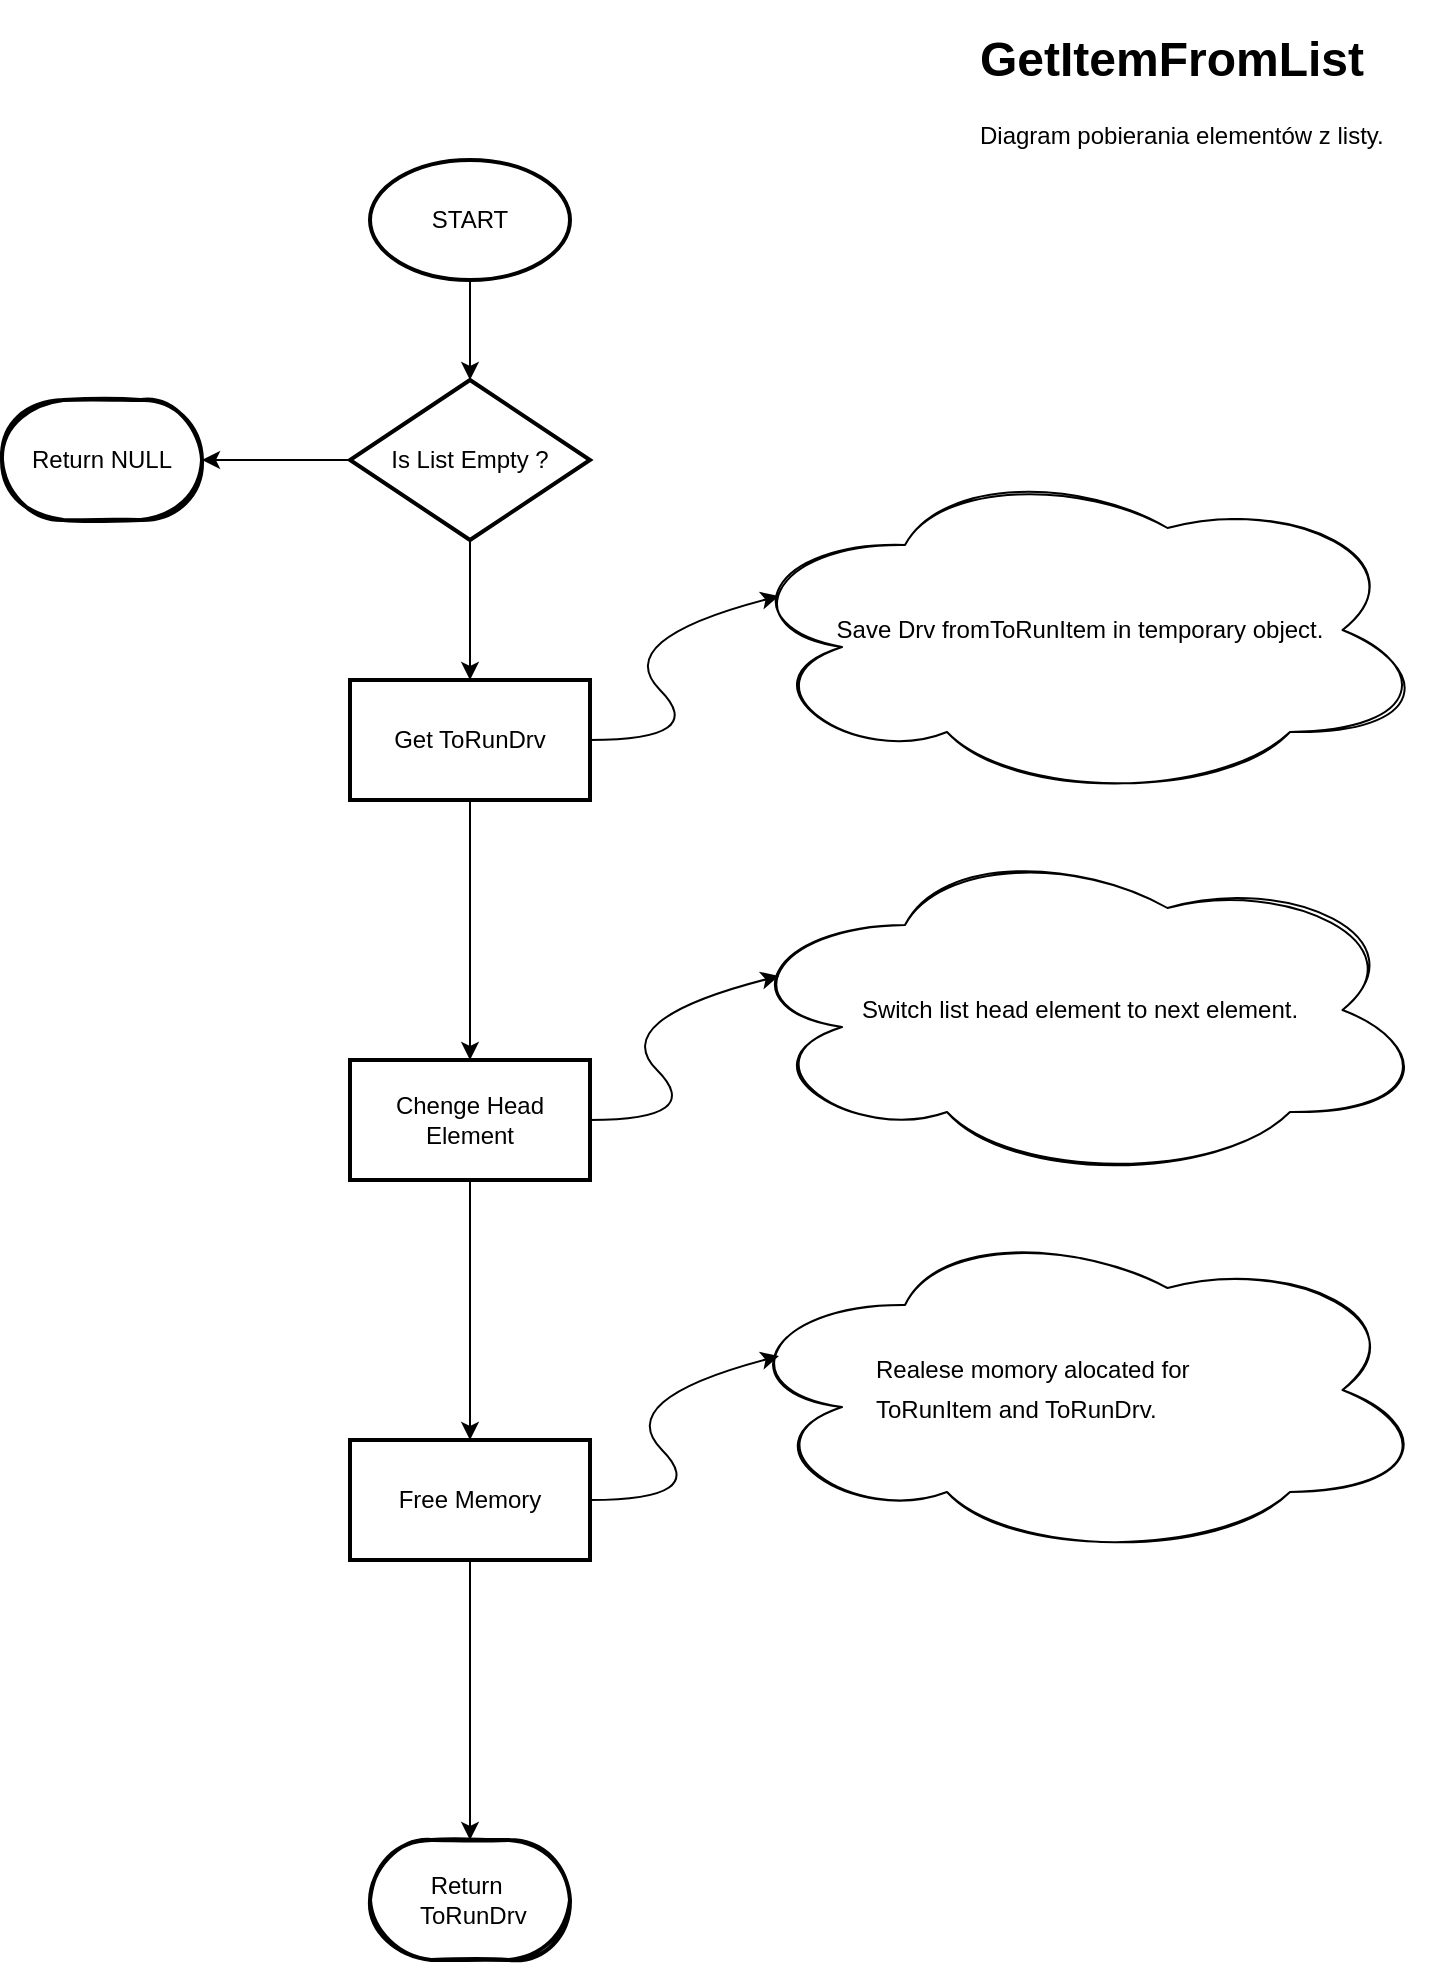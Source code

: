 <mxfile version="20.2.3" type="device"><diagram id="P7X-OuGgnOWJfJjzjN5Q" name="Strona-1"><mxGraphModel dx="1422" dy="865" grid="1" gridSize="10" guides="1" tooltips="1" connect="1" arrows="1" fold="1" page="1" pageScale="1" pageWidth="827" pageHeight="1169" math="0" shadow="0"><root><mxCell id="0"/><mxCell id="1" parent="0"/><mxCell id="dI7yoov1VS8YE0cYZL66-1" value="&lt;h1&gt;GetItemFromList&lt;/h1&gt;&lt;p&gt;Diagram pobierania elementów z listy.&lt;/p&gt;" style="text;html=1;strokeColor=none;fillColor=none;spacing=5;spacingTop=-20;whiteSpace=wrap;overflow=hidden;rounded=0;" parent="1" vertex="1"><mxGeometry x="549" y="20" width="230" height="80" as="geometry"/></mxCell><mxCell id="p8hN6sJAiasNCRaCeNvS-11" value="" style="edgeStyle=orthogonalEdgeStyle;rounded=0;orthogonalLoop=1;jettySize=auto;html=1;" parent="1" source="p8hN6sJAiasNCRaCeNvS-1" target="p8hN6sJAiasNCRaCeNvS-10" edge="1"><mxGeometry relative="1" as="geometry"/></mxCell><mxCell id="p8hN6sJAiasNCRaCeNvS-1" value="START" style="strokeWidth=2;html=1;shape=mxgraph.flowchart.start_1;whiteSpace=wrap;" parent="1" vertex="1"><mxGeometry x="249" y="90" width="100" height="60" as="geometry"/></mxCell><mxCell id="p8hN6sJAiasNCRaCeNvS-8" value="" style="edgeStyle=orthogonalEdgeStyle;rounded=0;orthogonalLoop=1;jettySize=auto;html=1;" parent="1" source="p8hN6sJAiasNCRaCeNvS-3" target="p8hN6sJAiasNCRaCeNvS-7" edge="1"><mxGeometry relative="1" as="geometry"/></mxCell><mxCell id="p8hN6sJAiasNCRaCeNvS-3" value="Get ToRunDrv" style="whiteSpace=wrap;html=1;strokeWidth=2;" parent="1" vertex="1"><mxGeometry x="239" y="350" width="120" height="60" as="geometry"/></mxCell><mxCell id="p8hN6sJAiasNCRaCeNvS-5" value="&lt;div style=&quot;&quot;&gt;Save Drv fromToRunItem in temporary object.&lt;/div&gt;" style="ellipse;shape=cloud;whiteSpace=wrap;html=1;align=center;sketch=1;" parent="1" vertex="1"><mxGeometry x="429" y="240" width="350" height="170" as="geometry"/></mxCell><mxCell id="k59cmiWm-69CC38WKHQ6-5" value="" style="edgeStyle=orthogonalEdgeStyle;rounded=0;orthogonalLoop=1;jettySize=auto;html=1;" edge="1" parent="1" source="p8hN6sJAiasNCRaCeNvS-7" target="k59cmiWm-69CC38WKHQ6-4"><mxGeometry relative="1" as="geometry"/></mxCell><mxCell id="p8hN6sJAiasNCRaCeNvS-7" value="Chenge Head Element" style="whiteSpace=wrap;html=1;strokeWidth=2;" parent="1" vertex="1"><mxGeometry x="239" y="540" width="120" height="60" as="geometry"/></mxCell><mxCell id="p8hN6sJAiasNCRaCeNvS-9" value="&lt;div style=&quot;&quot;&gt;Switch list head element to next element.&lt;/div&gt;" style="ellipse;shape=cloud;whiteSpace=wrap;html=1;align=center;sketch=1;" parent="1" vertex="1"><mxGeometry x="429" y="430" width="350" height="170" as="geometry"/></mxCell><mxCell id="p8hN6sJAiasNCRaCeNvS-12" value="" style="edgeStyle=orthogonalEdgeStyle;rounded=0;orthogonalLoop=1;jettySize=auto;html=1;" parent="1" source="p8hN6sJAiasNCRaCeNvS-10" target="p8hN6sJAiasNCRaCeNvS-3" edge="1"><mxGeometry relative="1" as="geometry"/></mxCell><mxCell id="p8hN6sJAiasNCRaCeNvS-16" value="" style="edgeStyle=orthogonalEdgeStyle;rounded=0;orthogonalLoop=1;jettySize=auto;html=1;" parent="1" source="p8hN6sJAiasNCRaCeNvS-10" target="p8hN6sJAiasNCRaCeNvS-15" edge="1"><mxGeometry relative="1" as="geometry"/></mxCell><mxCell id="p8hN6sJAiasNCRaCeNvS-10" value="Is List Empty ?" style="rhombus;whiteSpace=wrap;html=1;strokeWidth=2;" parent="1" vertex="1"><mxGeometry x="239" y="200" width="120" height="80" as="geometry"/></mxCell><mxCell id="p8hN6sJAiasNCRaCeNvS-15" value="Return NULL" style="strokeWidth=2;html=1;shape=mxgraph.flowchart.terminator;whiteSpace=wrap;sketch=1;" parent="1" vertex="1"><mxGeometry x="65" y="210" width="100" height="60" as="geometry"/></mxCell><mxCell id="p8hN6sJAiasNCRaCeNvS-19" value="Return&amp;nbsp; &amp;nbsp;ToRunDrv" style="strokeWidth=2;html=1;shape=mxgraph.flowchart.terminator;whiteSpace=wrap;sketch=1;" parent="1" vertex="1"><mxGeometry x="249" y="930" width="100" height="60" as="geometry"/></mxCell><mxCell id="p8hN6sJAiasNCRaCeNvS-21" value="" style="curved=1;endArrow=classic;html=1;rounded=0;exitX=1;exitY=0.5;exitDx=0;exitDy=0;entryX=0.07;entryY=0.4;entryDx=0;entryDy=0;entryPerimeter=0;" parent="1" source="p8hN6sJAiasNCRaCeNvS-3" target="p8hN6sJAiasNCRaCeNvS-5" edge="1"><mxGeometry width="50" height="50" relative="1" as="geometry"><mxPoint x="369" y="380" as="sourcePoint"/><mxPoint x="419" y="330" as="targetPoint"/><Array as="points"><mxPoint x="419" y="380"/><mxPoint x="369" y="330"/></Array></mxGeometry></mxCell><mxCell id="p8hN6sJAiasNCRaCeNvS-22" value="" style="curved=1;endArrow=classic;html=1;rounded=0;exitX=1;exitY=0.5;exitDx=0;exitDy=0;entryX=0.07;entryY=0.4;entryDx=0;entryDy=0;entryPerimeter=0;" parent="1" source="p8hN6sJAiasNCRaCeNvS-7" target="p8hN6sJAiasNCRaCeNvS-9" edge="1"><mxGeometry width="50" height="50" relative="1" as="geometry"><mxPoint x="367.5" y="570" as="sourcePoint"/><mxPoint x="417.5" y="520" as="targetPoint"/><Array as="points"><mxPoint x="417.5" y="570"/><mxPoint x="367.5" y="520"/></Array></mxGeometry></mxCell><mxCell id="k59cmiWm-69CC38WKHQ6-8" style="edgeStyle=orthogonalEdgeStyle;rounded=0;orthogonalLoop=1;jettySize=auto;html=1;exitX=0.5;exitY=1;exitDx=0;exitDy=0;entryX=0.5;entryY=0;entryDx=0;entryDy=0;entryPerimeter=0;" edge="1" parent="1" source="k59cmiWm-69CC38WKHQ6-4" target="p8hN6sJAiasNCRaCeNvS-19"><mxGeometry relative="1" as="geometry"/></mxCell><mxCell id="k59cmiWm-69CC38WKHQ6-4" value="Free Memory" style="whiteSpace=wrap;html=1;strokeWidth=2;" vertex="1" parent="1"><mxGeometry x="239" y="730" width="120" height="60" as="geometry"/></mxCell><mxCell id="k59cmiWm-69CC38WKHQ6-6" value="&lt;div style=&quot;&quot;&gt;&lt;br&gt;&lt;/div&gt;" style="ellipse;shape=cloud;whiteSpace=wrap;html=1;align=center;sketch=1;" vertex="1" parent="1"><mxGeometry x="429" y="620" width="350" height="170" as="geometry"/></mxCell><mxCell id="k59cmiWm-69CC38WKHQ6-7" value="" style="curved=1;endArrow=classic;html=1;rounded=0;exitX=1;exitY=0.5;exitDx=0;exitDy=0;entryX=0.07;entryY=0.4;entryDx=0;entryDy=0;entryPerimeter=0;" edge="1" parent="1" source="k59cmiWm-69CC38WKHQ6-4" target="k59cmiWm-69CC38WKHQ6-6"><mxGeometry width="50" height="50" relative="1" as="geometry"><mxPoint x="370" y="770" as="sourcePoint"/><mxPoint x="420" y="720" as="targetPoint"/><Array as="points"><mxPoint x="420" y="760"/><mxPoint x="370" y="710"/></Array></mxGeometry></mxCell><mxCell id="k59cmiWm-69CC38WKHQ6-9" value="Realese momory alocated for" style="text;html=1;strokeColor=none;fillColor=none;align=left;verticalAlign=middle;whiteSpace=wrap;rounded=0;" vertex="1" parent="1"><mxGeometry x="500" y="680" width="230" height="30" as="geometry"/></mxCell><mxCell id="k59cmiWm-69CC38WKHQ6-10" value="ToRunItem and ToRunDrv." style="text;html=1;strokeColor=none;fillColor=none;align=left;verticalAlign=middle;whiteSpace=wrap;rounded=0;" vertex="1" parent="1"><mxGeometry x="500" y="700" width="230" height="30" as="geometry"/></mxCell></root></mxGraphModel></diagram></mxfile>